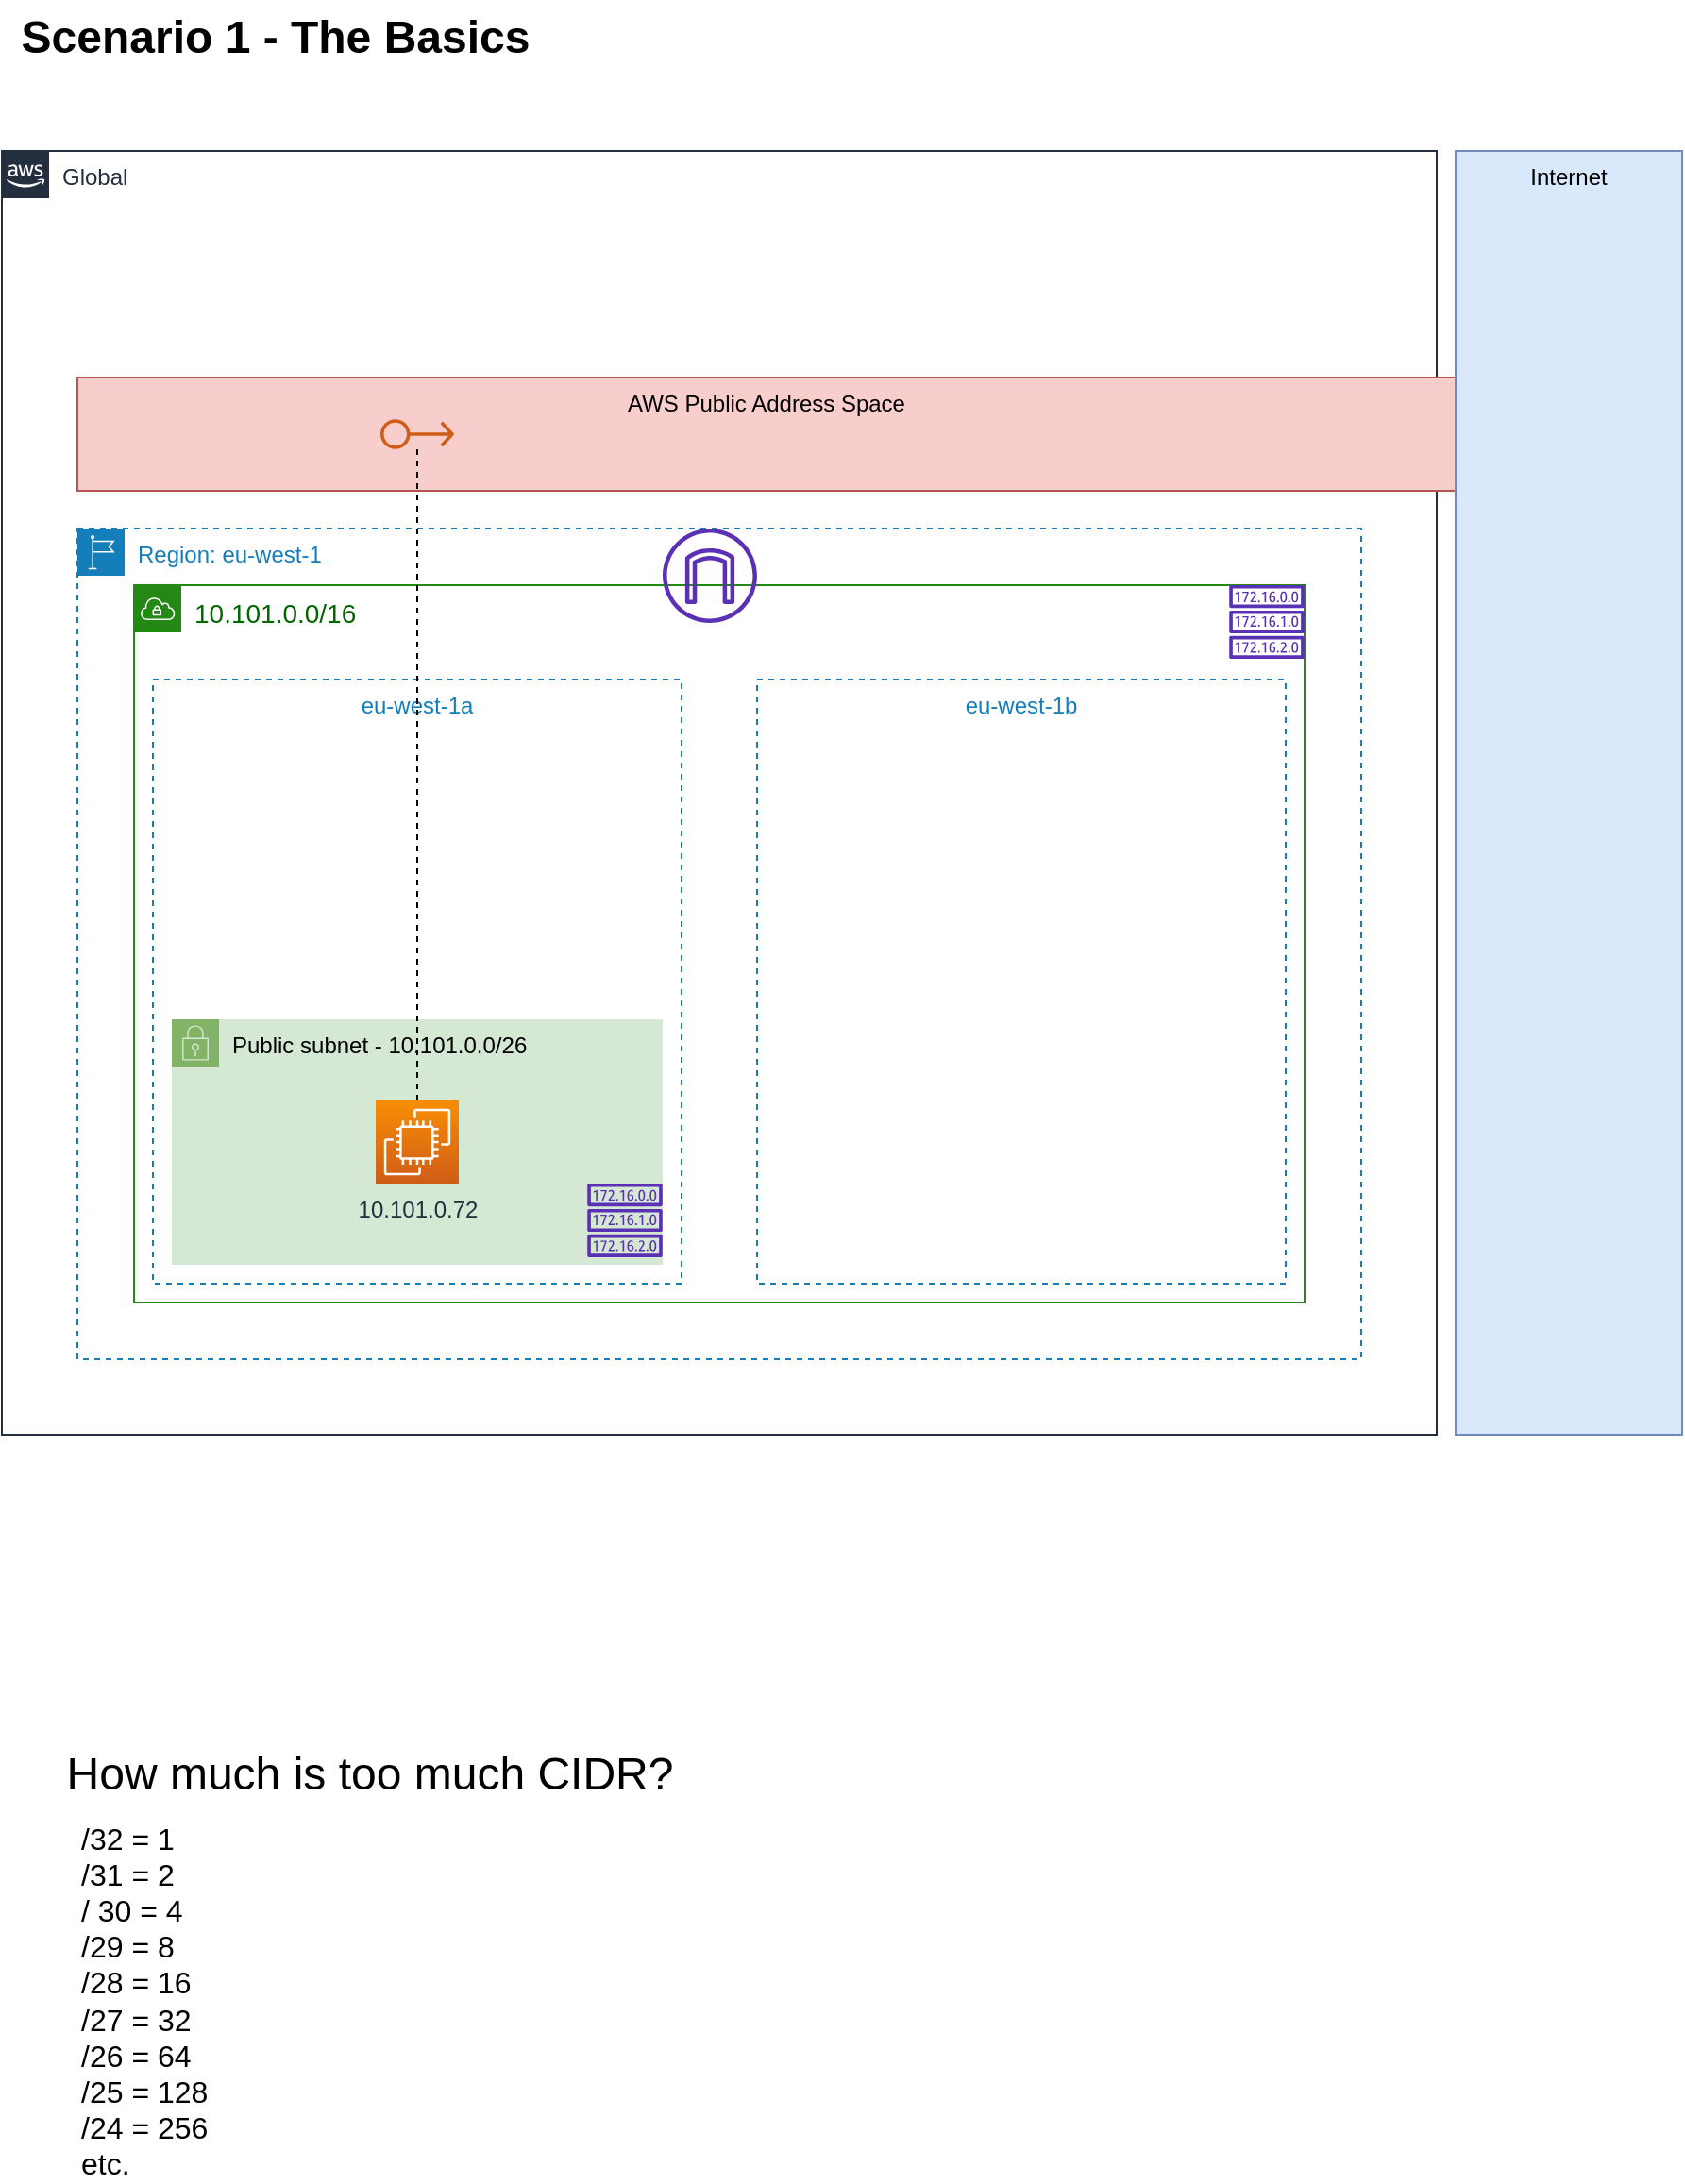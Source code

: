 <mxfile version="14.5.1" type="device"><diagram id="Ht1M8jgEwFfnCIfOTk4-" name="Page-1"><mxGraphModel dx="1426" dy="852" grid="1" gridSize="10" guides="1" tooltips="1" connect="1" arrows="1" fold="1" page="1" pageScale="1" pageWidth="1169" pageHeight="827" math="0" shadow="0"><root><mxCell id="0"/><mxCell id="1" parent="0"/><mxCell id="bxExGiPOZ6xhN7pw8gz4-23" value="&lt;font style=&quot;font-size: 14px&quot; color=&quot;#006600&quot;&gt;10.101.0.0/16&lt;/font&gt;" style="points=[[0,0],[0.25,0],[0.5,0],[0.75,0],[1,0],[1,0.25],[1,0.5],[1,0.75],[1,1],[0.75,1],[0.5,1],[0.25,1],[0,1],[0,0.75],[0,0.5],[0,0.25]];outlineConnect=0;gradientColor=none;html=1;whiteSpace=wrap;fontSize=12;fontStyle=0;shape=mxgraph.aws4.group;grIcon=mxgraph.aws4.group_vpc;strokeColor=#248814;fillColor=none;verticalAlign=top;align=left;spacingLeft=30;fontColor=#AAB7B8;dashed=0;shadow=0;" parent="1" vertex="1"><mxGeometry x="110" y="350" width="620" height="380" as="geometry"/></mxCell><mxCell id="bxExGiPOZ6xhN7pw8gz4-20" value="Global" style="points=[[0,0],[0.25,0],[0.5,0],[0.75,0],[1,0],[1,0.25],[1,0.5],[1,0.75],[1,1],[0.75,1],[0.5,1],[0.25,1],[0,1],[0,0.75],[0,0.5],[0,0.25]];outlineConnect=0;gradientColor=none;html=1;whiteSpace=wrap;fontSize=12;fontStyle=0;shape=mxgraph.aws4.group;grIcon=mxgraph.aws4.group_aws_cloud_alt;strokeColor=#232F3E;fillColor=none;verticalAlign=top;align=left;spacingLeft=30;fontColor=#232F3E;dashed=0;shadow=0;" parent="1" vertex="1"><mxGeometry x="40" y="120" width="760" height="680" as="geometry"/></mxCell><mxCell id="bxExGiPOZ6xhN7pw8gz4-19" value="Region: eu-west-1" style="points=[[0,0],[0.25,0],[0.5,0],[0.75,0],[1,0],[1,0.25],[1,0.5],[1,0.75],[1,1],[0.75,1],[0.5,1],[0.25,1],[0,1],[0,0.75],[0,0.5],[0,0.25]];outlineConnect=0;gradientColor=none;html=1;whiteSpace=wrap;fontSize=12;fontStyle=0;shape=mxgraph.aws4.group;grIcon=mxgraph.aws4.group_region;strokeColor=#147EBA;fillColor=none;verticalAlign=top;align=left;spacingLeft=30;fontColor=#147EBA;dashed=1;shadow=0;" parent="1" vertex="1"><mxGeometry x="80" y="320" width="680" height="440" as="geometry"/></mxCell><mxCell id="bxExGiPOZ6xhN7pw8gz4-22" value="eu-west-1a" style="fillColor=none;strokeColor=#147EBA;dashed=1;verticalAlign=top;fontStyle=0;fontColor=#147EBA;shadow=0;" parent="1" vertex="1"><mxGeometry x="120" y="400" width="280" height="320" as="geometry"/></mxCell><mxCell id="bxExGiPOZ6xhN7pw8gz4-25" value="eu-west-1b" style="fillColor=none;strokeColor=#147EBA;dashed=1;verticalAlign=top;fontStyle=0;fontColor=#147EBA;shadow=0;" parent="1" vertex="1"><mxGeometry x="440" y="400" width="280" height="320" as="geometry"/></mxCell><mxCell id="bxExGiPOZ6xhN7pw8gz4-27" value="Public subnet - 10.101.0.0/26" style="points=[[0,0],[0.25,0],[0.5,0],[0.75,0],[1,0],[1,0.25],[1,0.5],[1,0.75],[1,1],[0.75,1],[0.5,1],[0.25,1],[0,1],[0,0.75],[0,0.5],[0,0.25]];outlineConnect=0;html=1;whiteSpace=wrap;fontSize=12;fontStyle=0;shape=mxgraph.aws4.group;grIcon=mxgraph.aws4.group_security_group;grStroke=0;strokeColor=#82b366;fillColor=#d5e8d4;verticalAlign=top;align=left;spacingLeft=30;dashed=0;shadow=0;" parent="1" vertex="1"><mxGeometry x="130" y="580" width="260" height="130" as="geometry"/></mxCell><mxCell id="bxExGiPOZ6xhN7pw8gz4-30" value="10.101.0.72" style="points=[[0,0,0],[0.25,0,0],[0.5,0,0],[0.75,0,0],[1,0,0],[0,1,0],[0.25,1,0],[0.5,1,0],[0.75,1,0],[1,1,0],[0,0.25,0],[0,0.5,0],[0,0.75,0],[1,0.25,0],[1,0.5,0],[1,0.75,0]];outlineConnect=0;fontColor=#232F3E;gradientColor=#F78E04;gradientDirection=north;fillColor=#D05C17;strokeColor=#ffffff;dashed=0;verticalLabelPosition=bottom;verticalAlign=top;align=center;html=1;fontSize=12;fontStyle=0;aspect=fixed;shape=mxgraph.aws4.resourceIcon;resIcon=mxgraph.aws4.ec2;shadow=0;" parent="1" vertex="1"><mxGeometry x="238" y="623" width="44" height="44" as="geometry"/></mxCell><mxCell id="bxExGiPOZ6xhN7pw8gz4-31" value="AWS Public Address Space" style="fillColor=#f8cecc;strokeColor=#b85450;dashed=0;verticalAlign=top;fontStyle=0;shadow=0;" parent="1" vertex="1"><mxGeometry x="80" y="240" width="730" height="60" as="geometry"/></mxCell><mxCell id="bxExGiPOZ6xhN7pw8gz4-32" value="Internet" style="fillColor=#dae8fc;strokeColor=#6c8ebf;dashed=0;verticalAlign=top;fontStyle=0;shadow=0;" parent="1" vertex="1"><mxGeometry x="810" y="120" width="120" height="680" as="geometry"/></mxCell><mxCell id="bxExGiPOZ6xhN7pw8gz4-46" value="&lt;b&gt;&lt;font style=&quot;font-size: 24px&quot;&gt;Scenario 1 - The Basics&lt;/font&gt;&lt;/b&gt;" style="text;html=1;strokeColor=none;fillColor=none;align=center;verticalAlign=middle;whiteSpace=wrap;rounded=0;shadow=0;fontSize=14;" parent="1" vertex="1"><mxGeometry x="40" y="40" width="290" height="40" as="geometry"/></mxCell><mxCell id="bxExGiPOZ6xhN7pw8gz4-57" value="&lt;font style=&quot;font-size: 24px&quot;&gt;How much is too much CIDR?&lt;/font&gt;" style="text;html=1;strokeColor=none;fillColor=none;align=center;verticalAlign=middle;whiteSpace=wrap;rounded=0;shadow=0;fontSize=14;" parent="1" vertex="1"><mxGeometry x="50" y="970" width="370" height="20" as="geometry"/></mxCell><mxCell id="bxExGiPOZ6xhN7pw8gz4-58" value="&lt;font style=&quot;font-size: 16px&quot;&gt;/32 = 1&lt;br&gt;/31 = 2&lt;br&gt;/ 30 = 4&lt;br&gt;/29 = 8&lt;br&gt;/28 = 16&lt;br&gt;/27 = 32&lt;br&gt;/26 = 64&lt;br&gt;/25 = 128&lt;br&gt;/24 = 256&lt;br&gt;etc.&lt;/font&gt;" style="text;html=1;strokeColor=none;fillColor=none;align=left;verticalAlign=middle;whiteSpace=wrap;rounded=0;shadow=0;fontSize=14;" parent="1" vertex="1"><mxGeometry x="80" y="1010" width="340" height="180" as="geometry"/></mxCell><mxCell id="zP39FBY2aImUgAo63yqt-1" value="" style="outlineConnect=0;fontColor=#232F3E;gradientColor=none;fillColor=#5A30B5;strokeColor=none;dashed=0;verticalLabelPosition=bottom;verticalAlign=top;align=center;html=1;fontSize=12;fontStyle=0;aspect=fixed;pointerEvents=1;shape=mxgraph.aws4.internet_gateway;" vertex="1" parent="1"><mxGeometry x="390" y="320" width="50" height="50" as="geometry"/></mxCell><mxCell id="zP39FBY2aImUgAo63yqt-2" value="" style="outlineConnect=0;fontColor=#232F3E;gradientColor=none;fillColor=#5A30B5;strokeColor=none;dashed=0;verticalLabelPosition=bottom;verticalAlign=top;align=center;html=1;fontSize=12;fontStyle=0;aspect=fixed;pointerEvents=1;shape=mxgraph.aws4.route_table;" vertex="1" parent="1"><mxGeometry x="350" y="667" width="40" height="38.97" as="geometry"/></mxCell><mxCell id="zP39FBY2aImUgAo63yqt-3" value="" style="outlineConnect=0;fontColor=#232F3E;gradientColor=none;fillColor=#5A30B5;strokeColor=none;dashed=0;verticalLabelPosition=bottom;verticalAlign=top;align=center;html=1;fontSize=12;fontStyle=0;aspect=fixed;pointerEvents=1;shape=mxgraph.aws4.route_table;" vertex="1" parent="1"><mxGeometry x="690" y="350" width="40" height="38.97" as="geometry"/></mxCell><mxCell id="zP39FBY2aImUgAo63yqt-4" value="" style="outlineConnect=0;fontColor=#232F3E;gradientColor=none;fillColor=#D05C17;strokeColor=none;dashed=0;verticalLabelPosition=bottom;verticalAlign=top;align=center;html=1;fontSize=12;fontStyle=0;aspect=fixed;pointerEvents=1;shape=mxgraph.aws4.elastic_ip_address;" vertex="1" parent="1"><mxGeometry x="240.5" y="261.75" width="39" height="16.5" as="geometry"/></mxCell><mxCell id="zP39FBY2aImUgAo63yqt-5" value="" style="endArrow=none;dashed=1;html=1;exitX=0.5;exitY=0;exitDx=0;exitDy=0;exitPerimeter=0;" edge="1" parent="1" source="bxExGiPOZ6xhN7pw8gz4-30" target="zP39FBY2aImUgAo63yqt-4"><mxGeometry width="50" height="50" relative="1" as="geometry"><mxPoint x="700" y="430" as="sourcePoint"/><mxPoint x="750" y="380" as="targetPoint"/></mxGeometry></mxCell></root></mxGraphModel></diagram></mxfile>
